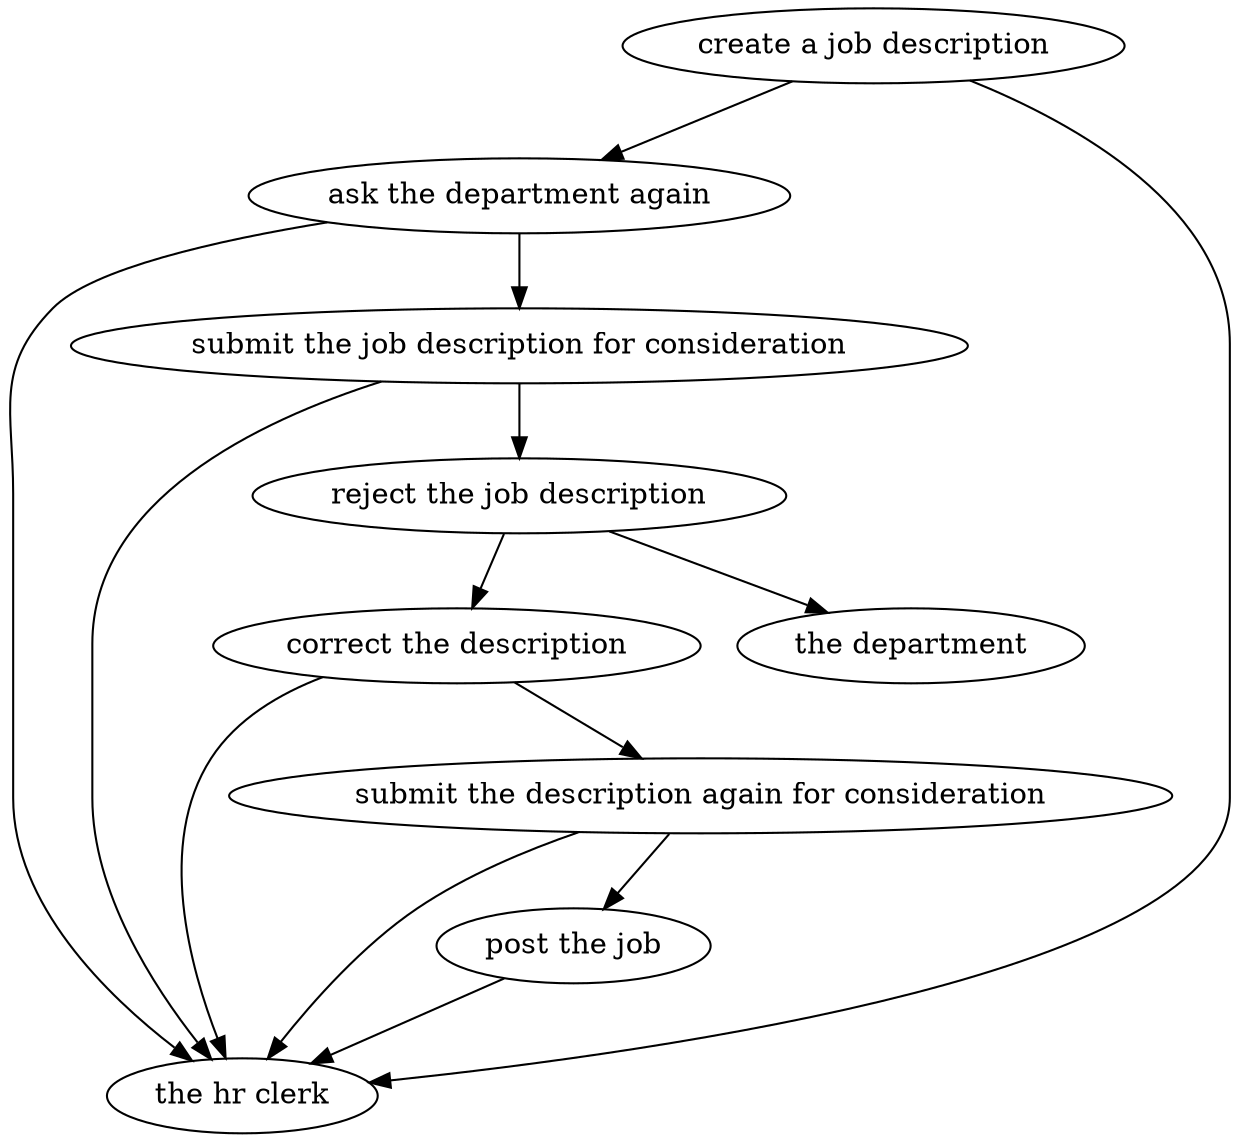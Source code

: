 strict digraph "doc-8.2" {
	graph [name="doc-8.2"];
	"create a job description"	[attrs="{'type': 'Activity', 'label': 'create a job description'}"];
	"ask the department again"	[attrs="{'type': 'Activity', 'label': 'ask the department again'}"];
	"create a job description" -> "ask the department again"	[attrs="{'type': 'flow', 'label': 'flow'}"];
	"the hr clerk"	[attrs="{'type': 'Actor', 'label': 'the hr clerk'}"];
	"create a job description" -> "the hr clerk"	[attrs="{'type': 'actor performer', 'label': 'actor performer'}"];
	"submit the job description for consideration"	[attrs="{'type': 'Activity', 'label': 'submit the job description for consideration'}"];
	"ask the department again" -> "submit the job description for consideration"	[attrs="{'type': 'flow', 'label': 'flow'}"];
	"ask the department again" -> "the hr clerk"	[attrs="{'type': 'actor performer', 'label': 'actor performer'}"];
	"reject the job description"	[attrs="{'type': 'Activity', 'label': 'reject the job description'}"];
	"submit the job description for consideration" -> "reject the job description"	[attrs="{'type': 'flow', 'label': 'flow'}"];
	"submit the job description for consideration" -> "the hr clerk"	[attrs="{'type': 'actor performer', 'label': 'actor performer'}"];
	"correct the description"	[attrs="{'type': 'Activity', 'label': 'correct the description'}"];
	"reject the job description" -> "correct the description"	[attrs="{'type': 'flow', 'label': 'flow'}"];
	"the department"	[attrs="{'type': 'Actor', 'label': 'the department'}"];
	"reject the job description" -> "the department"	[attrs="{'type': 'actor performer', 'label': 'actor performer'}"];
	"submit the description again for consideration"	[attrs="{'type': 'Activity', 'label': 'submit the description again for consideration'}"];
	"correct the description" -> "submit the description again for consideration"	[attrs="{'type': 'flow', 'label': 'flow'}"];
	"correct the description" -> "the hr clerk"	[attrs="{'type': 'actor performer', 'label': 'actor performer'}"];
	"post the job"	[attrs="{'type': 'Activity', 'label': 'post the job'}"];
	"submit the description again for consideration" -> "post the job"	[attrs="{'type': 'flow', 'label': 'flow'}"];
	"submit the description again for consideration" -> "the hr clerk"	[attrs="{'type': 'actor performer', 'label': 'actor performer'}"];
	"post the job" -> "the hr clerk"	[attrs="{'type': 'actor performer', 'label': 'actor performer'}"];
}
